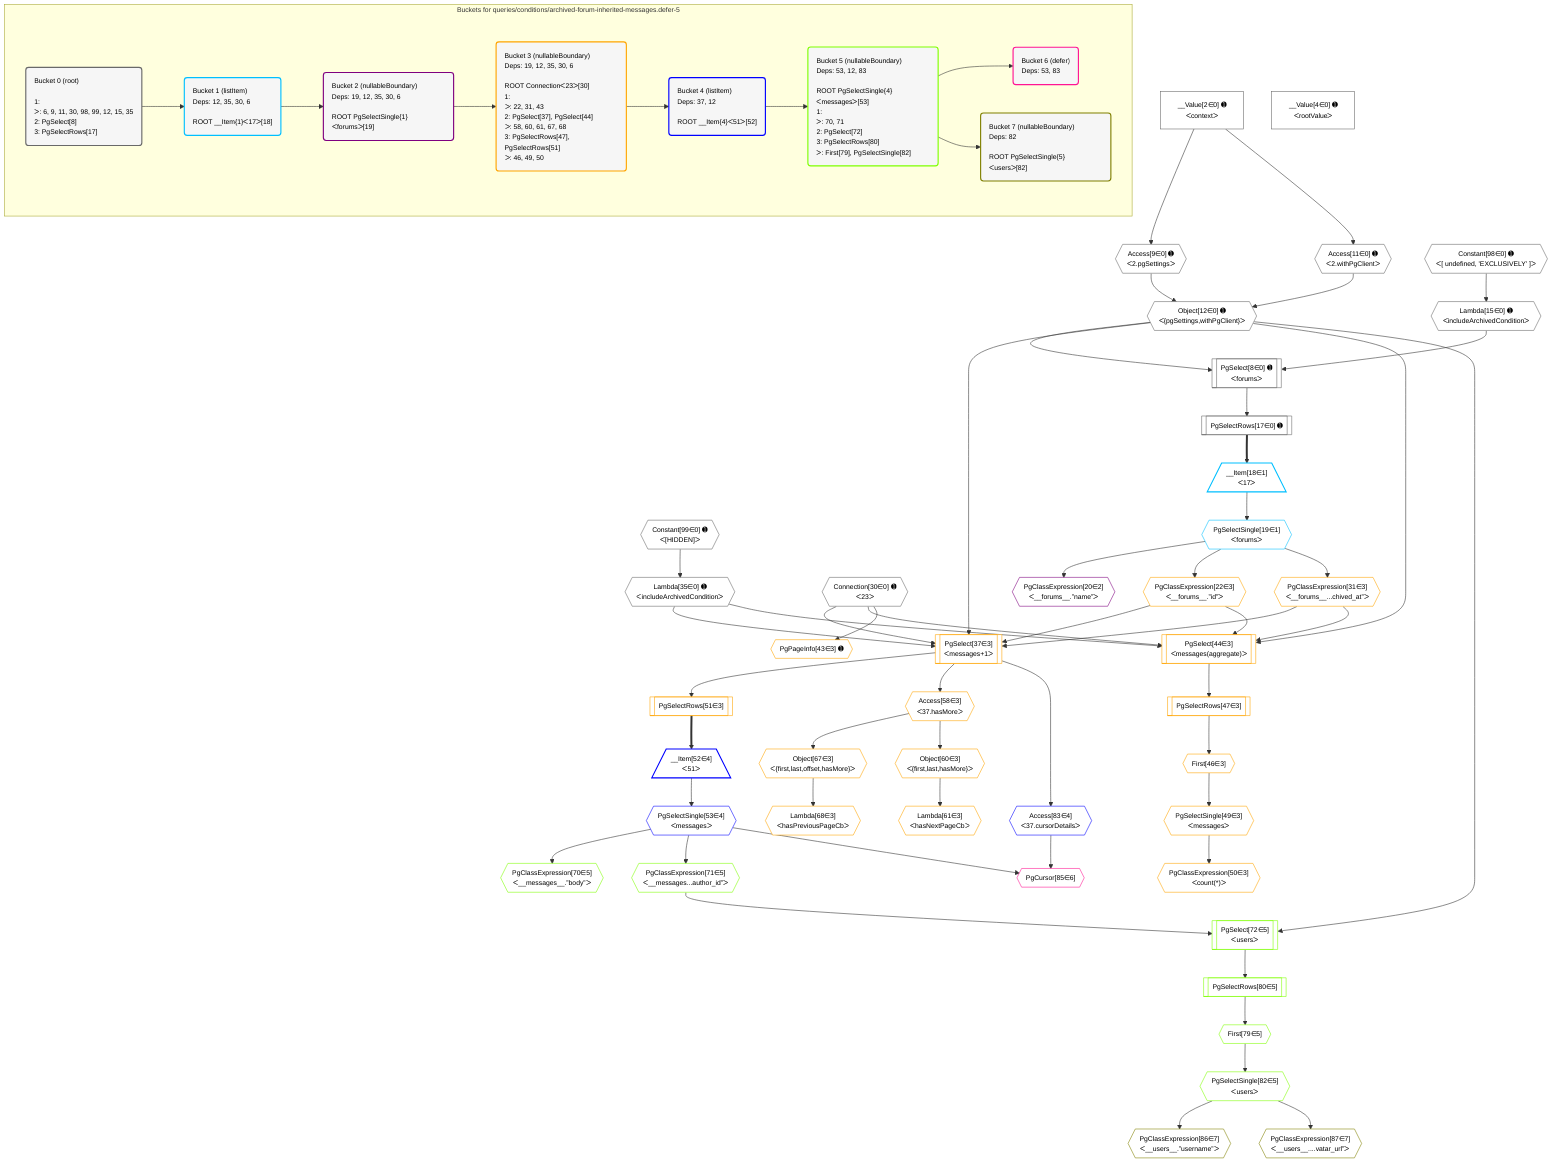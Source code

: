 %%{init: {'themeVariables': { 'fontSize': '12px'}}}%%
graph TD
    classDef path fill:#eee,stroke:#000,color:#000
    classDef plan fill:#fff,stroke-width:1px,color:#000
    classDef itemplan fill:#fff,stroke-width:2px,color:#000
    classDef unbatchedplan fill:#dff,stroke-width:1px,color:#000
    classDef sideeffectplan fill:#fcc,stroke-width:2px,color:#000
    classDef bucket fill:#f6f6f6,color:#000,stroke-width:2px,text-align:left

    subgraph "Buckets for queries/conditions/archived-forum-inherited-messages.defer-5"
    Bucket0("Bucket 0 (root)<br /><br />1: <br />ᐳ: 6, 9, 11, 30, 98, 99, 12, 15, 35<br />2: PgSelect[8]<br />3: PgSelectRows[17]"):::bucket
    Bucket1("Bucket 1 (listItem)<br />Deps: 12, 35, 30, 6<br /><br />ROOT __Item{1}ᐸ17ᐳ[18]"):::bucket
    Bucket2("Bucket 2 (nullableBoundary)<br />Deps: 19, 12, 35, 30, 6<br /><br />ROOT PgSelectSingle{1}ᐸforumsᐳ[19]"):::bucket
    Bucket3("Bucket 3 (nullableBoundary)<br />Deps: 19, 12, 35, 30, 6<br /><br />ROOT Connectionᐸ23ᐳ[30]<br />1: <br />ᐳ: 22, 31, 43<br />2: PgSelect[37], PgSelect[44]<br />ᐳ: 58, 60, 61, 67, 68<br />3: PgSelectRows[47], PgSelectRows[51]<br />ᐳ: 46, 49, 50"):::bucket
    Bucket4("Bucket 4 (listItem)<br />Deps: 37, 12<br /><br />ROOT __Item{4}ᐸ51ᐳ[52]"):::bucket
    Bucket5("Bucket 5 (nullableBoundary)<br />Deps: 53, 12, 83<br /><br />ROOT PgSelectSingle{4}ᐸmessagesᐳ[53]<br />1: <br />ᐳ: 70, 71<br />2: PgSelect[72]<br />3: PgSelectRows[80]<br />ᐳ: First[79], PgSelectSingle[82]"):::bucket
    Bucket6("Bucket 6 (defer)<br />Deps: 53, 83"):::bucket
    Bucket7("Bucket 7 (nullableBoundary)<br />Deps: 82<br /><br />ROOT PgSelectSingle{5}ᐸusersᐳ[82]"):::bucket
    end
    Bucket0 --> Bucket1
    Bucket1 --> Bucket2
    Bucket2 --> Bucket3
    Bucket3 --> Bucket4
    Bucket4 --> Bucket5
    Bucket5 --> Bucket6 & Bucket7

    %% plan dependencies
    PgSelect8[["PgSelect[8∈0] ➊<br />ᐸforumsᐳ"]]:::plan
    Object12{{"Object[12∈0] ➊<br />ᐸ{pgSettings,withPgClient}ᐳ"}}:::plan
    Lambda15{{"Lambda[15∈0] ➊<br />ᐸincludeArchivedConditionᐳ"}}:::plan
    Object12 & Lambda15 --> PgSelect8
    Access9{{"Access[9∈0] ➊<br />ᐸ2.pgSettingsᐳ"}}:::plan
    Access11{{"Access[11∈0] ➊<br />ᐸ2.withPgClientᐳ"}}:::plan
    Access9 & Access11 --> Object12
    __Value2["__Value[2∈0] ➊<br />ᐸcontextᐳ"]:::plan
    __Value2 --> Access9
    __Value2 --> Access11
    Constant98{{"Constant[98∈0] ➊<br />ᐸ[ undefined, 'EXCLUSIVELY' ]ᐳ"}}:::plan
    Constant98 --> Lambda15
    PgSelectRows17[["PgSelectRows[17∈0] ➊"]]:::plan
    PgSelect8 --> PgSelectRows17
    Lambda35{{"Lambda[35∈0] ➊<br />ᐸincludeArchivedConditionᐳ"}}:::plan
    Constant99{{"Constant[99∈0] ➊<br />ᐸ[HIDDEN]ᐳ"}}:::plan
    Constant99 --> Lambda35
    __Value4["__Value[4∈0] ➊<br />ᐸrootValueᐳ"]:::plan
    Connection30{{"Connection[30∈0] ➊<br />ᐸ23ᐳ"}}:::plan
    __Item18[/"__Item[18∈1]<br />ᐸ17ᐳ"\]:::itemplan
    PgSelectRows17 ==> __Item18
    PgSelectSingle19{{"PgSelectSingle[19∈1]<br />ᐸforumsᐳ"}}:::plan
    __Item18 --> PgSelectSingle19
    PgClassExpression20{{"PgClassExpression[20∈2]<br />ᐸ__forums__.”name”ᐳ"}}:::plan
    PgSelectSingle19 --> PgClassExpression20
    PgSelect37[["PgSelect[37∈3]<br />ᐸmessages+1ᐳ"]]:::plan
    PgClassExpression22{{"PgClassExpression[22∈3]<br />ᐸ__forums__.”id”ᐳ"}}:::plan
    PgClassExpression31{{"PgClassExpression[31∈3]<br />ᐸ__forums__...chived_at”ᐳ"}}:::plan
    Object12 & PgClassExpression22 & PgClassExpression31 & Lambda35 & Connection30 --> PgSelect37
    PgSelect44[["PgSelect[44∈3]<br />ᐸmessages(aggregate)ᐳ"]]:::plan
    Object12 & PgClassExpression22 & PgClassExpression31 & Lambda35 & Connection30 --> PgSelect44
    Object67{{"Object[67∈3]<br />ᐸ{first,last,offset,hasMore}ᐳ"}}:::plan
    Access58{{"Access[58∈3]<br />ᐸ37.hasMoreᐳ"}}:::plan
    Access58 --> Object67
    Object60{{"Object[60∈3]<br />ᐸ{first,last,hasMore}ᐳ"}}:::plan
    Access58 --> Object60
    PgSelectSingle19 --> PgClassExpression22
    PgSelectSingle19 --> PgClassExpression31
    PgPageInfo43{{"PgPageInfo[43∈3] ➊"}}:::plan
    Connection30 --> PgPageInfo43
    First46{{"First[46∈3]"}}:::plan
    PgSelectRows47[["PgSelectRows[47∈3]"]]:::plan
    PgSelectRows47 --> First46
    PgSelect44 --> PgSelectRows47
    PgSelectSingle49{{"PgSelectSingle[49∈3]<br />ᐸmessagesᐳ"}}:::plan
    First46 --> PgSelectSingle49
    PgClassExpression50{{"PgClassExpression[50∈3]<br />ᐸcount(*)ᐳ"}}:::plan
    PgSelectSingle49 --> PgClassExpression50
    PgSelectRows51[["PgSelectRows[51∈3]"]]:::plan
    PgSelect37 --> PgSelectRows51
    PgSelect37 --> Access58
    Lambda61{{"Lambda[61∈3]<br />ᐸhasNextPageCbᐳ"}}:::plan
    Object60 --> Lambda61
    Lambda68{{"Lambda[68∈3]<br />ᐸhasPreviousPageCbᐳ"}}:::plan
    Object67 --> Lambda68
    __Item52[/"__Item[52∈4]<br />ᐸ51ᐳ"\]:::itemplan
    PgSelectRows51 ==> __Item52
    PgSelectSingle53{{"PgSelectSingle[53∈4]<br />ᐸmessagesᐳ"}}:::plan
    __Item52 --> PgSelectSingle53
    Access83{{"Access[83∈4]<br />ᐸ37.cursorDetailsᐳ"}}:::plan
    PgSelect37 --> Access83
    PgSelect72[["PgSelect[72∈5]<br />ᐸusersᐳ"]]:::plan
    PgClassExpression71{{"PgClassExpression[71∈5]<br />ᐸ__messages...author_id”ᐳ"}}:::plan
    Object12 & PgClassExpression71 --> PgSelect72
    PgClassExpression70{{"PgClassExpression[70∈5]<br />ᐸ__messages__.”body”ᐳ"}}:::plan
    PgSelectSingle53 --> PgClassExpression70
    PgSelectSingle53 --> PgClassExpression71
    First79{{"First[79∈5]"}}:::plan
    PgSelectRows80[["PgSelectRows[80∈5]"]]:::plan
    PgSelectRows80 --> First79
    PgSelect72 --> PgSelectRows80
    PgSelectSingle82{{"PgSelectSingle[82∈5]<br />ᐸusersᐳ"}}:::plan
    First79 --> PgSelectSingle82
    PgCursor85{{"PgCursor[85∈6]"}}:::plan
    PgSelectSingle53 & Access83 --> PgCursor85
    PgClassExpression86{{"PgClassExpression[86∈7]<br />ᐸ__users__.”username”ᐳ"}}:::plan
    PgSelectSingle82 --> PgClassExpression86
    PgClassExpression87{{"PgClassExpression[87∈7]<br />ᐸ__users__....vatar_url”ᐳ"}}:::plan
    PgSelectSingle82 --> PgClassExpression87

    %% define steps
    classDef bucket0 stroke:#696969
    class Bucket0,__Value2,__Value4,PgSelect8,Access9,Access11,Object12,Lambda15,PgSelectRows17,Connection30,Lambda35,Constant98,Constant99 bucket0
    classDef bucket1 stroke:#00bfff
    class Bucket1,__Item18,PgSelectSingle19 bucket1
    classDef bucket2 stroke:#7f007f
    class Bucket2,PgClassExpression20 bucket2
    classDef bucket3 stroke:#ffa500
    class Bucket3,PgClassExpression22,PgClassExpression31,PgSelect37,PgPageInfo43,PgSelect44,First46,PgSelectRows47,PgSelectSingle49,PgClassExpression50,PgSelectRows51,Access58,Object60,Lambda61,Object67,Lambda68 bucket3
    classDef bucket4 stroke:#0000ff
    class Bucket4,__Item52,PgSelectSingle53,Access83 bucket4
    classDef bucket5 stroke:#7fff00
    class Bucket5,PgClassExpression70,PgClassExpression71,PgSelect72,First79,PgSelectRows80,PgSelectSingle82 bucket5
    classDef bucket6 stroke:#ff1493
    class Bucket6,PgCursor85 bucket6
    classDef bucket7 stroke:#808000
    class Bucket7,PgClassExpression86,PgClassExpression87 bucket7